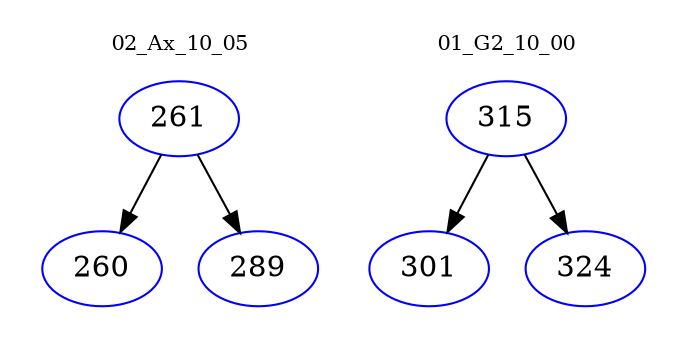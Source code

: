 digraph{
subgraph cluster_0 {
color = white
label = "02_Ax_10_05";
fontsize=10;
T0_261 [label="261", color="blue"]
T0_261 -> T0_260 [color="black"]
T0_260 [label="260", color="blue"]
T0_261 -> T0_289 [color="black"]
T0_289 [label="289", color="blue"]
}
subgraph cluster_1 {
color = white
label = "01_G2_10_00";
fontsize=10;
T1_315 [label="315", color="blue"]
T1_315 -> T1_301 [color="black"]
T1_301 [label="301", color="blue"]
T1_315 -> T1_324 [color="black"]
T1_324 [label="324", color="blue"]
}
}
